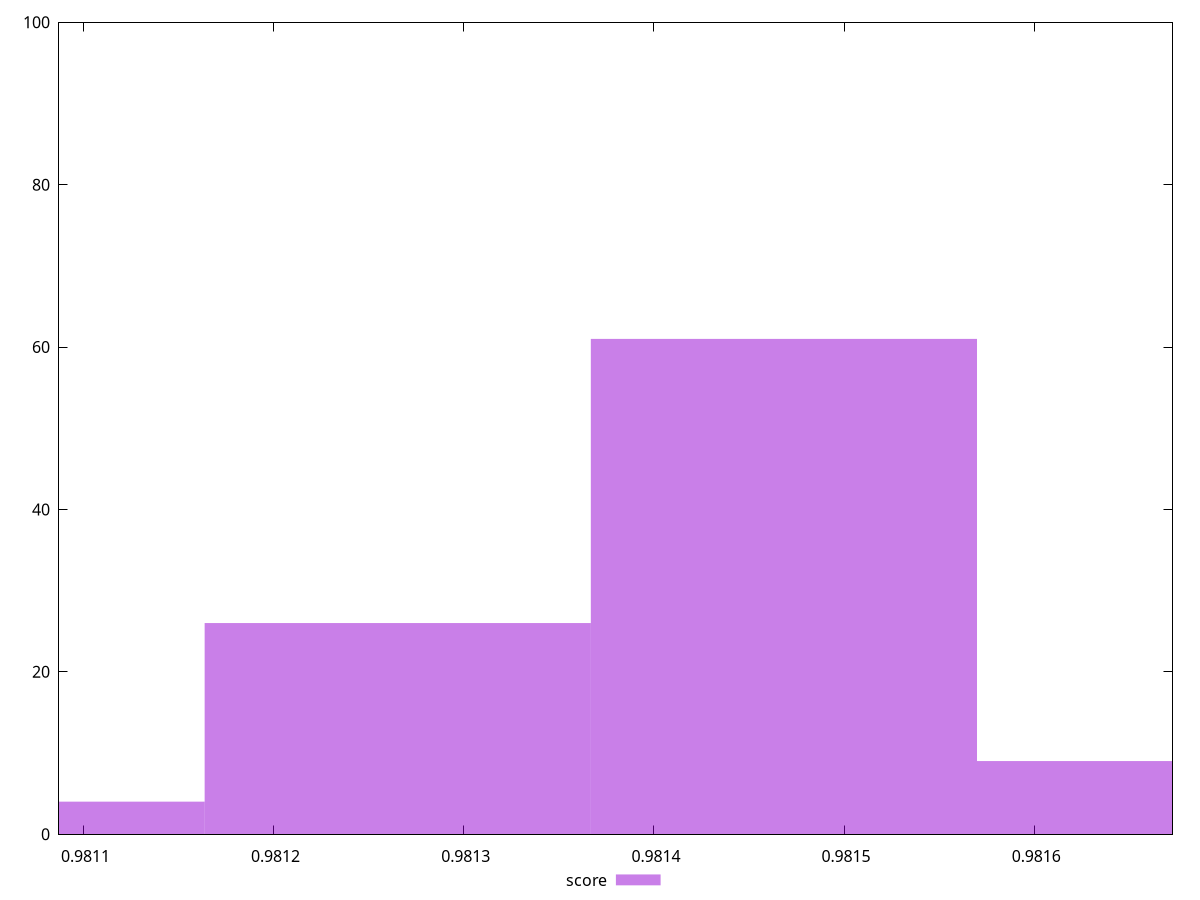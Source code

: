 reset

$score <<EOF
0.981468365365304 61
0.9812652889396128 26
0.9816714417909952 9
0.9810622125139217 4
EOF

set key outside below
set boxwidth 0.00020307642569114505
set xrange [0.9810871652402663:0.9816727067019834]
set yrange [0:100]
set style fill transparent solid 0.5 noborder
set terminal svg size 640, 490 enhanced background rgb 'white'
set output "report_00007_2020-12-11T15:55:29.892Z/first-contentful-paint/samples/pages+cached+noexternal+nocss/score/histogram.svg"

plot $score title "score" with boxes

reset

